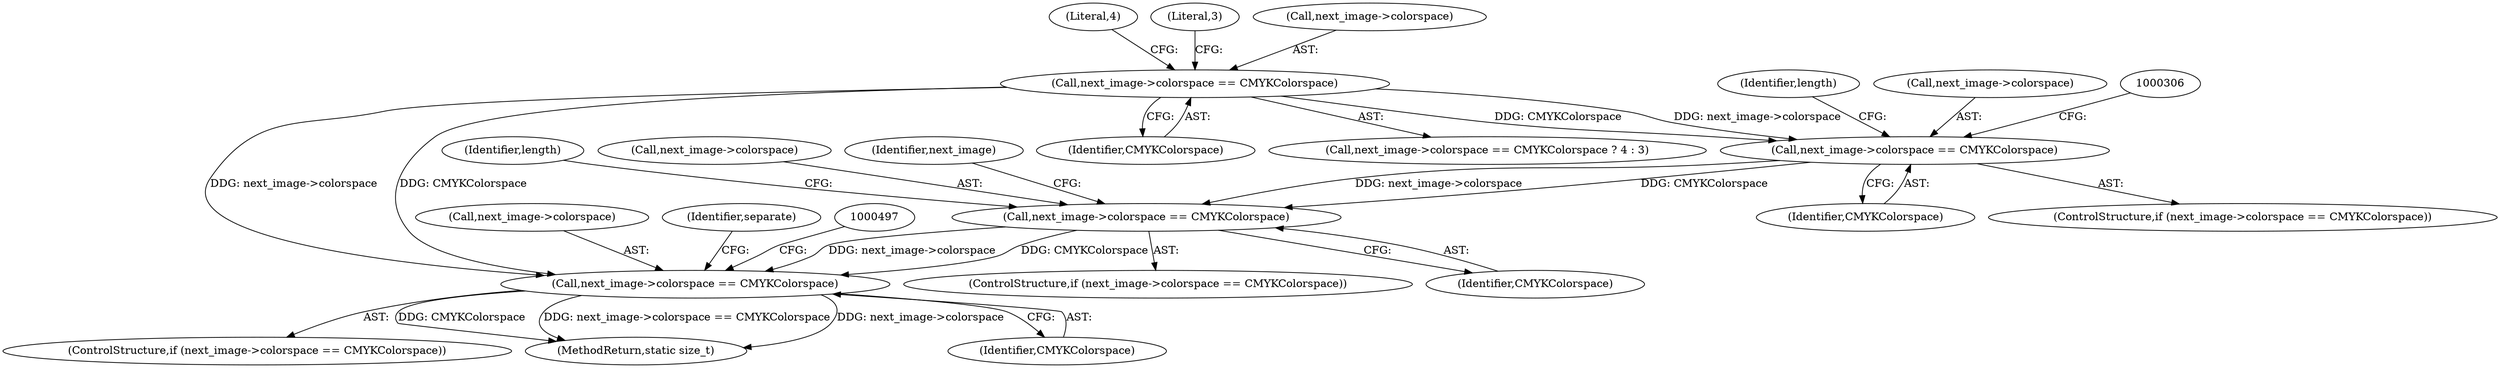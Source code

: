 digraph "0_ImageMagick_d4ec73f866a7c42a2e7f301fcd696e5cb7a7d3ab_2@pointer" {
"1000173" [label="(Call,next_image->colorspace == CMYKColorspace)"];
"1000300" [label="(Call,next_image->colorspace == CMYKColorspace)"];
"1000407" [label="(Call,next_image->colorspace == CMYKColorspace)"];
"1000491" [label="(Call,next_image->colorspace == CMYKColorspace)"];
"1000490" [label="(ControlStructure,if (next_image->colorspace == CMYKColorspace))"];
"1000491" [label="(Call,next_image->colorspace == CMYKColorspace)"];
"1000414" [label="(Identifier,length)"];
"1000408" [label="(Call,next_image->colorspace)"];
"1000177" [label="(Identifier,CMYKColorspace)"];
"1000492" [label="(Call,next_image->colorspace)"];
"1000178" [label="(Literal,4)"];
"1000300" [label="(Call,next_image->colorspace == CMYKColorspace)"];
"1000304" [label="(Identifier,CMYKColorspace)"];
"1000311" [label="(Identifier,length)"];
"1000406" [label="(ControlStructure,if (next_image->colorspace == CMYKColorspace))"];
"1000448" [label="(Identifier,next_image)"];
"1000407" [label="(Call,next_image->colorspace == CMYKColorspace)"];
"1000503" [label="(Identifier,separate)"];
"1000173" [label="(Call,next_image->colorspace == CMYKColorspace)"];
"1000301" [label="(Call,next_image->colorspace)"];
"1000179" [label="(Literal,3)"];
"1000299" [label="(ControlStructure,if (next_image->colorspace == CMYKColorspace))"];
"1000584" [label="(MethodReturn,static size_t)"];
"1000172" [label="(Call,next_image->colorspace == CMYKColorspace ? 4 : 3)"];
"1000495" [label="(Identifier,CMYKColorspace)"];
"1000174" [label="(Call,next_image->colorspace)"];
"1000411" [label="(Identifier,CMYKColorspace)"];
"1000173" -> "1000172"  [label="AST: "];
"1000173" -> "1000177"  [label="CFG: "];
"1000174" -> "1000173"  [label="AST: "];
"1000177" -> "1000173"  [label="AST: "];
"1000178" -> "1000173"  [label="CFG: "];
"1000179" -> "1000173"  [label="CFG: "];
"1000173" -> "1000300"  [label="DDG: next_image->colorspace"];
"1000173" -> "1000300"  [label="DDG: CMYKColorspace"];
"1000173" -> "1000491"  [label="DDG: next_image->colorspace"];
"1000173" -> "1000491"  [label="DDG: CMYKColorspace"];
"1000300" -> "1000299"  [label="AST: "];
"1000300" -> "1000304"  [label="CFG: "];
"1000301" -> "1000300"  [label="AST: "];
"1000304" -> "1000300"  [label="AST: "];
"1000306" -> "1000300"  [label="CFG: "];
"1000311" -> "1000300"  [label="CFG: "];
"1000300" -> "1000407"  [label="DDG: next_image->colorspace"];
"1000300" -> "1000407"  [label="DDG: CMYKColorspace"];
"1000407" -> "1000406"  [label="AST: "];
"1000407" -> "1000411"  [label="CFG: "];
"1000408" -> "1000407"  [label="AST: "];
"1000411" -> "1000407"  [label="AST: "];
"1000414" -> "1000407"  [label="CFG: "];
"1000448" -> "1000407"  [label="CFG: "];
"1000407" -> "1000491"  [label="DDG: next_image->colorspace"];
"1000407" -> "1000491"  [label="DDG: CMYKColorspace"];
"1000491" -> "1000490"  [label="AST: "];
"1000491" -> "1000495"  [label="CFG: "];
"1000492" -> "1000491"  [label="AST: "];
"1000495" -> "1000491"  [label="AST: "];
"1000497" -> "1000491"  [label="CFG: "];
"1000503" -> "1000491"  [label="CFG: "];
"1000491" -> "1000584"  [label="DDG: CMYKColorspace"];
"1000491" -> "1000584"  [label="DDG: next_image->colorspace == CMYKColorspace"];
"1000491" -> "1000584"  [label="DDG: next_image->colorspace"];
}
